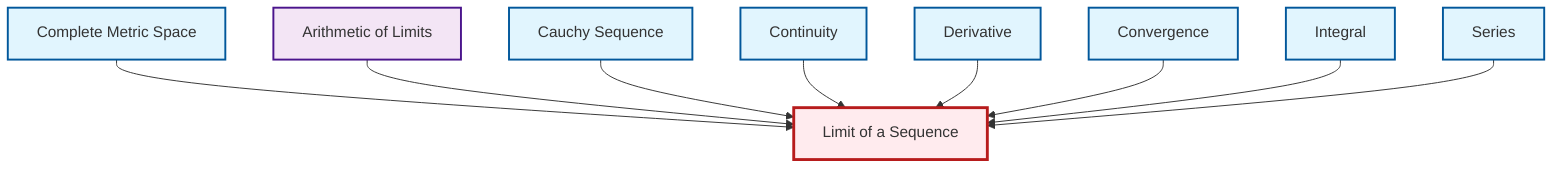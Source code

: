 graph TD
    classDef definition fill:#e1f5fe,stroke:#01579b,stroke-width:2px
    classDef theorem fill:#f3e5f5,stroke:#4a148c,stroke-width:2px
    classDef axiom fill:#fff3e0,stroke:#e65100,stroke-width:2px
    classDef example fill:#e8f5e9,stroke:#1b5e20,stroke-width:2px
    classDef current fill:#ffebee,stroke:#b71c1c,stroke-width:3px
    def-integral["Integral"]:::definition
    thm-limit-arithmetic["Arithmetic of Limits"]:::theorem
    def-cauchy-sequence["Cauchy Sequence"]:::definition
    def-series["Series"]:::definition
    def-complete-metric-space["Complete Metric Space"]:::definition
    def-convergence["Convergence"]:::definition
    def-limit["Limit of a Sequence"]:::definition
    def-derivative["Derivative"]:::definition
    def-continuity["Continuity"]:::definition
    def-complete-metric-space --> def-limit
    thm-limit-arithmetic --> def-limit
    def-cauchy-sequence --> def-limit
    def-continuity --> def-limit
    def-derivative --> def-limit
    def-convergence --> def-limit
    def-integral --> def-limit
    def-series --> def-limit
    class def-limit current